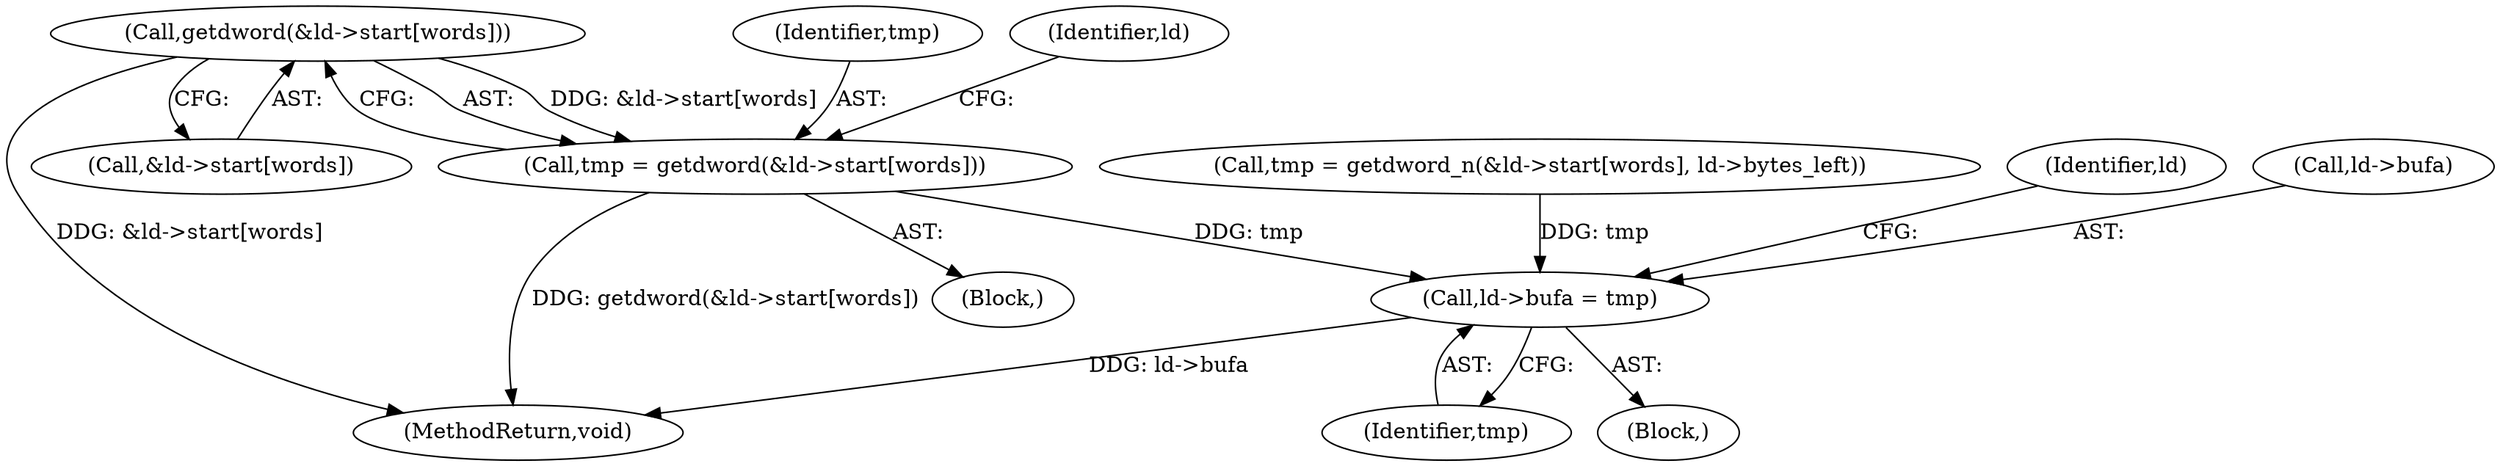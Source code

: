 digraph "0_faad2_942c3e0aee748ea6fe97cb2c1aa5893225316174@array" {
"1000138" [label="(Call,getdword(&ld->start[words]))"];
"1000136" [label="(Call,tmp = getdword(&ld->start[words]))"];
"1000169" [label="(Call,ld->bufa = tmp)"];
"1000137" [label="(Identifier,tmp)"];
"1000152" [label="(Call,tmp = getdword_n(&ld->start[words], ld->bytes_left))"];
"1000136" [label="(Call,tmp = getdword(&ld->start[words]))"];
"1000177" [label="(Identifier,ld)"];
"1000169" [label="(Call,ld->bufa = tmp)"];
"1000147" [label="(Identifier,ld)"];
"1000104" [label="(Block,)"];
"1000135" [label="(Block,)"];
"1000247" [label="(MethodReturn,void)"];
"1000139" [label="(Call,&ld->start[words])"];
"1000173" [label="(Identifier,tmp)"];
"1000138" [label="(Call,getdword(&ld->start[words]))"];
"1000170" [label="(Call,ld->bufa)"];
"1000138" -> "1000136"  [label="AST: "];
"1000138" -> "1000139"  [label="CFG: "];
"1000139" -> "1000138"  [label="AST: "];
"1000136" -> "1000138"  [label="CFG: "];
"1000138" -> "1000247"  [label="DDG: &ld->start[words]"];
"1000138" -> "1000136"  [label="DDG: &ld->start[words]"];
"1000136" -> "1000135"  [label="AST: "];
"1000137" -> "1000136"  [label="AST: "];
"1000147" -> "1000136"  [label="CFG: "];
"1000136" -> "1000247"  [label="DDG: getdword(&ld->start[words])"];
"1000136" -> "1000169"  [label="DDG: tmp"];
"1000169" -> "1000104"  [label="AST: "];
"1000169" -> "1000173"  [label="CFG: "];
"1000170" -> "1000169"  [label="AST: "];
"1000173" -> "1000169"  [label="AST: "];
"1000177" -> "1000169"  [label="CFG: "];
"1000169" -> "1000247"  [label="DDG: ld->bufa"];
"1000152" -> "1000169"  [label="DDG: tmp"];
}
